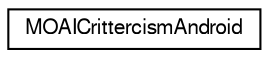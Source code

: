 digraph G
{
  edge [fontname="FreeSans",fontsize="10",labelfontname="FreeSans",labelfontsize="10"];
  node [fontname="FreeSans",fontsize="10",shape=record];
  rankdir=LR;
  Node1 [label="MOAICrittercismAndroid",height=0.2,width=0.4,color="black", fillcolor="white", style="filled",URL="$class_m_o_a_i_crittercism_android.html",tooltip="Wrapper for Crittercism integration on Android devices. Crittercism provides real-time, actionable crash reports for mobile apps. Exposed to lua via MOAICrittercism on all mobile platforms."];
}
